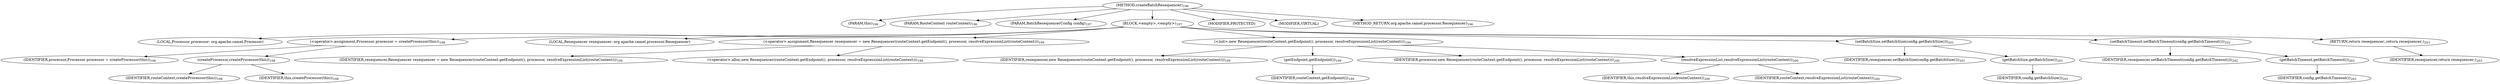 digraph "createBatchResequencer" {  
"389" [label = <(METHOD,createBatchResequencer)<SUB>196</SUB>> ]
"41" [label = <(PARAM,this)<SUB>196</SUB>> ]
"390" [label = <(PARAM,RouteContext routeContext)<SUB>196</SUB>> ]
"391" [label = <(PARAM,BatchResequencerConfig config)<SUB>197</SUB>> ]
"392" [label = <(BLOCK,&lt;empty&gt;,&lt;empty&gt;)<SUB>197</SUB>> ]
"393" [label = <(LOCAL,Processor processor: org.apache.camel.Processor)> ]
"394" [label = <(&lt;operator&gt;.assignment,Processor processor = createProcessor(this))<SUB>198</SUB>> ]
"395" [label = <(IDENTIFIER,processor,Processor processor = createProcessor(this))<SUB>198</SUB>> ]
"396" [label = <(createProcessor,createProcessor(this))<SUB>198</SUB>> ]
"397" [label = <(IDENTIFIER,routeContext,createProcessor(this))<SUB>198</SUB>> ]
"40" [label = <(IDENTIFIER,this,createProcessor(this))<SUB>198</SUB>> ]
"44" [label = <(LOCAL,Resequencer resequencer: org.apache.camel.processor.Resequencer)> ]
"398" [label = <(&lt;operator&gt;.assignment,Resequencer resequencer = new Resequencer(routeContext.getEndpoint(), processor, resolveExpressionList(routeContext)))<SUB>199</SUB>> ]
"399" [label = <(IDENTIFIER,resequencer,Resequencer resequencer = new Resequencer(routeContext.getEndpoint(), processor, resolveExpressionList(routeContext)))<SUB>199</SUB>> ]
"400" [label = <(&lt;operator&gt;.alloc,new Resequencer(routeContext.getEndpoint(), processor, resolveExpressionList(routeContext)))<SUB>199</SUB>> ]
"401" [label = <(&lt;init&gt;,new Resequencer(routeContext.getEndpoint(), processor, resolveExpressionList(routeContext)))<SUB>199</SUB>> ]
"43" [label = <(IDENTIFIER,resequencer,new Resequencer(routeContext.getEndpoint(), processor, resolveExpressionList(routeContext)))<SUB>199</SUB>> ]
"402" [label = <(getEndpoint,getEndpoint())<SUB>199</SUB>> ]
"403" [label = <(IDENTIFIER,routeContext,getEndpoint())<SUB>199</SUB>> ]
"404" [label = <(IDENTIFIER,processor,new Resequencer(routeContext.getEndpoint(), processor, resolveExpressionList(routeContext)))<SUB>200</SUB>> ]
"405" [label = <(resolveExpressionList,resolveExpressionList(routeContext))<SUB>200</SUB>> ]
"42" [label = <(IDENTIFIER,this,resolveExpressionList(routeContext))<SUB>200</SUB>> ]
"406" [label = <(IDENTIFIER,routeContext,resolveExpressionList(routeContext))<SUB>200</SUB>> ]
"407" [label = <(setBatchSize,setBatchSize(config.getBatchSize()))<SUB>201</SUB>> ]
"408" [label = <(IDENTIFIER,resequencer,setBatchSize(config.getBatchSize()))<SUB>201</SUB>> ]
"409" [label = <(getBatchSize,getBatchSize())<SUB>201</SUB>> ]
"410" [label = <(IDENTIFIER,config,getBatchSize())<SUB>201</SUB>> ]
"411" [label = <(setBatchTimeout,setBatchTimeout(config.getBatchTimeout()))<SUB>202</SUB>> ]
"412" [label = <(IDENTIFIER,resequencer,setBatchTimeout(config.getBatchTimeout()))<SUB>202</SUB>> ]
"413" [label = <(getBatchTimeout,getBatchTimeout())<SUB>202</SUB>> ]
"414" [label = <(IDENTIFIER,config,getBatchTimeout())<SUB>202</SUB>> ]
"415" [label = <(RETURN,return resequencer;,return resequencer;)<SUB>203</SUB>> ]
"416" [label = <(IDENTIFIER,resequencer,return resequencer;)<SUB>203</SUB>> ]
"417" [label = <(MODIFIER,PROTECTED)> ]
"418" [label = <(MODIFIER,VIRTUAL)> ]
"419" [label = <(METHOD_RETURN,org.apache.camel.processor.Resequencer)<SUB>196</SUB>> ]
  "389" -> "41" 
  "389" -> "390" 
  "389" -> "391" 
  "389" -> "392" 
  "389" -> "417" 
  "389" -> "418" 
  "389" -> "419" 
  "392" -> "393" 
  "392" -> "394" 
  "392" -> "44" 
  "392" -> "398" 
  "392" -> "401" 
  "392" -> "407" 
  "392" -> "411" 
  "392" -> "415" 
  "394" -> "395" 
  "394" -> "396" 
  "396" -> "397" 
  "396" -> "40" 
  "398" -> "399" 
  "398" -> "400" 
  "401" -> "43" 
  "401" -> "402" 
  "401" -> "404" 
  "401" -> "405" 
  "402" -> "403" 
  "405" -> "42" 
  "405" -> "406" 
  "407" -> "408" 
  "407" -> "409" 
  "409" -> "410" 
  "411" -> "412" 
  "411" -> "413" 
  "413" -> "414" 
  "415" -> "416" 
}
